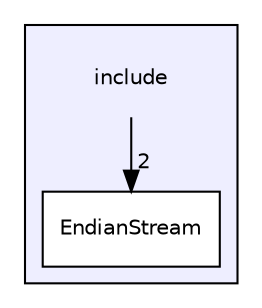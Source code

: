 digraph "include" {
  compound=true
  node [ fontsize="10", fontname="Helvetica"];
  edge [ labelfontsize="10", labelfontname="Helvetica"];
  subgraph clusterdir_d44c64559bbebec7f509842c48db8b23 {
    graph [ bgcolor="#eeeeff", pencolor="black", label="" URL="dir_d44c64559bbebec7f509842c48db8b23.html"];
    dir_d44c64559bbebec7f509842c48db8b23 [shape=plaintext label="include"];
  dir_14f3ffff19cdcc6a30e6bdda518736ad [shape=box label="EndianStream" fillcolor="white" style="filled" URL="dir_14f3ffff19cdcc6a30e6bdda518736ad.html"];
  }
  dir_d44c64559bbebec7f509842c48db8b23->dir_14f3ffff19cdcc6a30e6bdda518736ad [headlabel="2", labeldistance=1.5 headhref="dir_000000_000001.html"];
}
